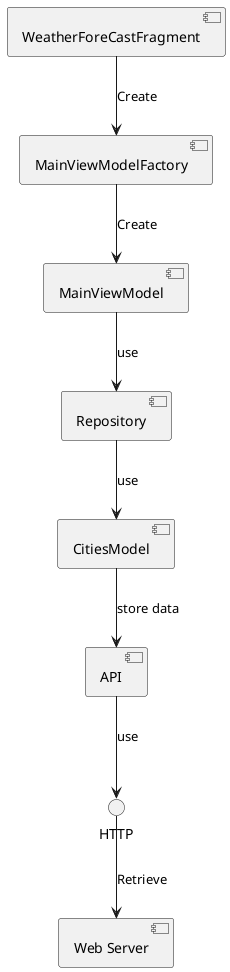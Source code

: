 @startuml
'https://plantuml.com/component-diagram


[WeatherForeCastFragment] as WFCF

() "HTTP" as HTTP

[Web Server] as WS

[API] as API

[CitiesModel] as CitiesModel

[Repository] as R

[MainViewModel] as MVM

[MainViewModelFactory] as MVMF


WFCF --> MVMF: Create

MVMF --> MVM :Create


API --> HTTP: use

HTTP --> WS :Retrieve

CitiesModel --> API  :store data

MVM --> R: use

R --> CitiesModel: use

@enduml